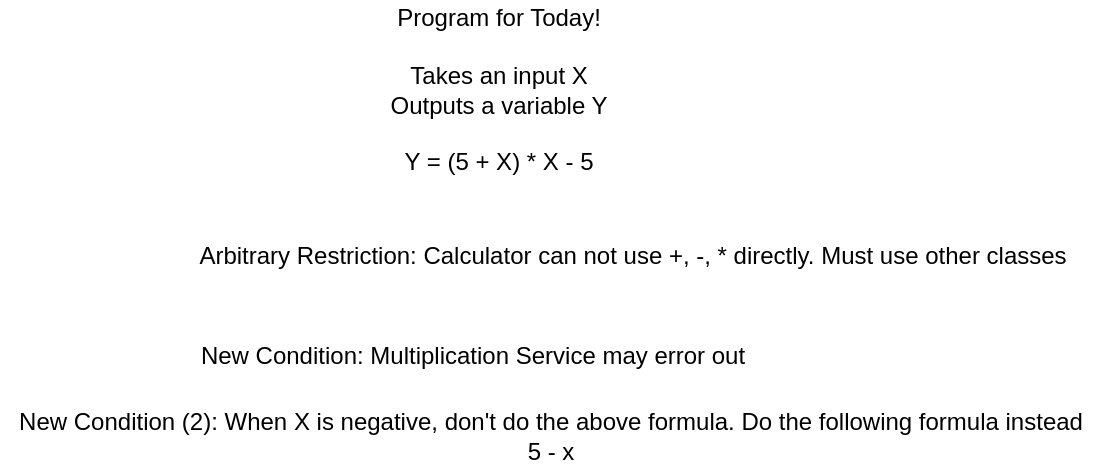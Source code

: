<mxfile version="12.5.3" type="device"><diagram id="gtesEaDKe0VJhp6xS2Fr" name="Page-1"><mxGraphModel dx="1380" dy="322" grid="1" gridSize="10" guides="1" tooltips="1" connect="1" arrows="1" fold="1" page="1" pageScale="1" pageWidth="850" pageHeight="1100" math="0" shadow="0"><root><mxCell id="0"/><mxCell id="1" parent="0"/><mxCell id="WZ8sM5vag24goAYmhWaD-1" value="Program for Today!&lt;br&gt;&lt;br&gt;Takes an input X&lt;br&gt;Outputs a variable Y&lt;br&gt;&lt;br&gt;Y = (5 + X) * X - 5" style="text;html=1;align=center;verticalAlign=middle;resizable=0;points=[];autosize=1;" vertex="1" parent="1"><mxGeometry x="148" y="82" width="120" height="90" as="geometry"/></mxCell><mxCell id="WZ8sM5vag24goAYmhWaD-3" value="Arbitrary Restriction: Calculator can not use +, -, * directly. Must use other classes" style="text;html=1;align=center;verticalAlign=middle;resizable=0;points=[];autosize=1;" vertex="1" parent="1"><mxGeometry x="50" y="200" width="450" height="20" as="geometry"/></mxCell><mxCell id="WZ8sM5vag24goAYmhWaD-4" value="New Condition: Multiplication Service may error out" style="text;html=1;align=center;verticalAlign=middle;resizable=0;points=[];autosize=1;" vertex="1" parent="1"><mxGeometry x="50" y="250" width="290" height="20" as="geometry"/></mxCell><mxCell id="WZ8sM5vag24goAYmhWaD-6" value="New Condition (2): When X is negative, don't do the above formula. Do the following formula instead&lt;br&gt;5 - x" style="text;html=1;align=center;verticalAlign=middle;resizable=0;points=[];autosize=1;" vertex="1" parent="1"><mxGeometry x="-41" y="285" width="550" height="30" as="geometry"/></mxCell></root></mxGraphModel></diagram></mxfile>